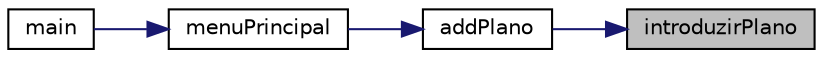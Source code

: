 digraph "introduzirPlano"
{
 // LATEX_PDF_SIZE
  edge [fontname="Helvetica",fontsize="10",labelfontname="Helvetica",labelfontsize="10"];
  node [fontname="Helvetica",fontsize="10",shape=record];
  rankdir="RL";
  Node1 [label="introduzirPlano",height=0.2,width=0.4,color="black", fillcolor="grey75", style="filled", fontcolor="black",tooltip="Função para adicionar um Plano."];
  Node1 -> Node2 [dir="back",color="midnightblue",fontsize="10",style="solid"];
  Node2 [label="addPlano",height=0.2,width=0.4,color="black", fillcolor="white", style="filled",URL="$Plano_8c.html#a66381e8bb2ba01e2329f909200d6d647",tooltip="Função que pede os dados do Plano."];
  Node2 -> Node3 [dir="back",color="midnightblue",fontsize="10",style="solid"];
  Node3 [label="menuPrincipal",height=0.2,width=0.4,color="black", fillcolor="white", style="filled",URL="$ListaLigada_8c.html#a0bb74a8b4a29008967c6d101ddd60701",tooltip="Função que imprime o menu do programa."];
  Node3 -> Node4 [dir="back",color="midnightblue",fontsize="10",style="solid"];
  Node4 [label="main",height=0.2,width=0.4,color="black", fillcolor="white", style="filled",URL="$main_8c.html#a0ddf1224851353fc92bfbff6f499fa97",tooltip="Função principal que vai correr outras funções como (Ler base de dados / Menu Principal / Guardar Bas..."];
}
